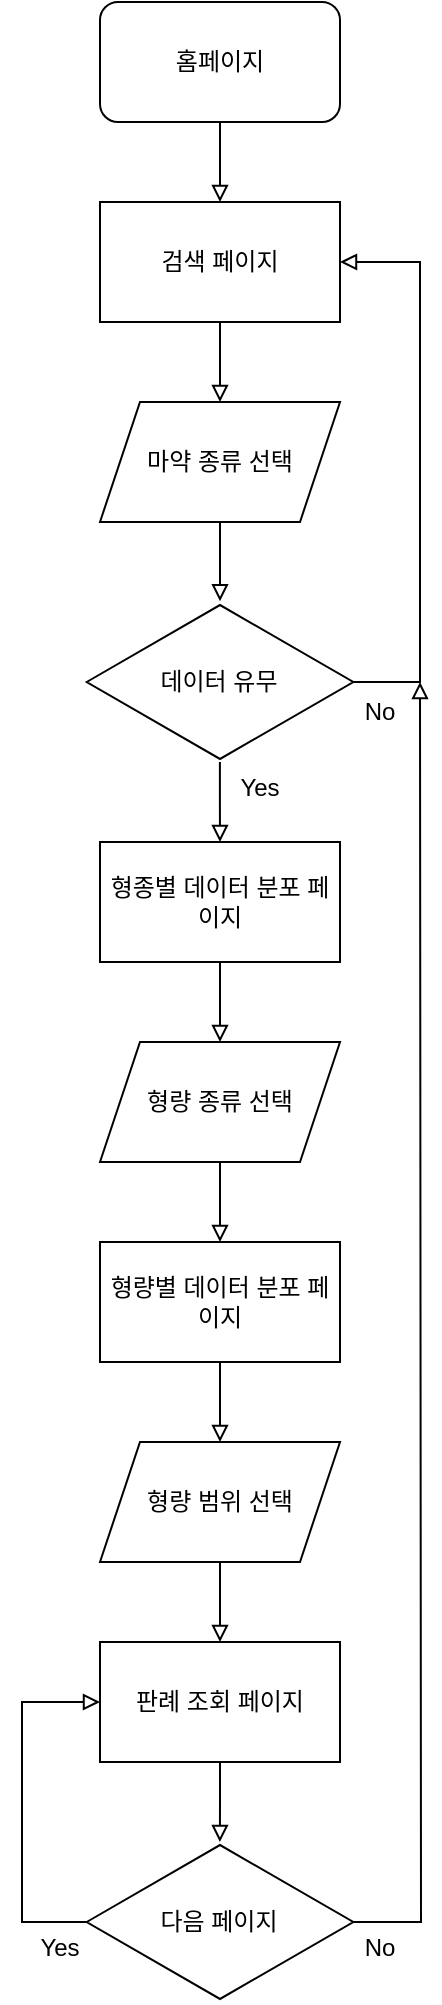 <mxfile version="21.6.6" type="device">
  <diagram id="C5RBs43oDa-KdzZeNtuy" name="Page-1">
    <mxGraphModel dx="678" dy="404" grid="1" gridSize="10" guides="1" tooltips="1" connect="1" arrows="1" fold="1" page="1" pageScale="1" pageWidth="827" pageHeight="1169" math="0" shadow="0">
      <root>
        <mxCell id="WIyWlLk6GJQsqaUBKTNV-0" />
        <mxCell id="WIyWlLk6GJQsqaUBKTNV-1" parent="WIyWlLk6GJQsqaUBKTNV-0" />
        <mxCell id="vW2kHyn6dd35HGm3GM-9-92" value="" style="edgeStyle=orthogonalEdgeStyle;rounded=0;orthogonalLoop=1;jettySize=auto;html=1;endArrow=block;endFill=0;" parent="WIyWlLk6GJQsqaUBKTNV-1" source="vW2kHyn6dd35HGm3GM-9-14" edge="1">
          <mxGeometry relative="1" as="geometry">
            <mxPoint x="220" y="240" as="targetPoint" />
          </mxGeometry>
        </mxCell>
        <mxCell id="vW2kHyn6dd35HGm3GM-9-14" value="검색 페이지" style="rounded=0;whiteSpace=wrap;html=1;" parent="WIyWlLk6GJQsqaUBKTNV-1" vertex="1">
          <mxGeometry x="160" y="140" width="120" height="60" as="geometry" />
        </mxCell>
        <mxCell id="vW2kHyn6dd35HGm3GM-9-91" value="" style="edgeStyle=orthogonalEdgeStyle;rounded=0;orthogonalLoop=1;jettySize=auto;html=1;endArrow=block;endFill=0;" parent="WIyWlLk6GJQsqaUBKTNV-1" source="vW2kHyn6dd35HGm3GM-9-20" target="vW2kHyn6dd35HGm3GM-9-14" edge="1">
          <mxGeometry relative="1" as="geometry" />
        </mxCell>
        <mxCell id="vW2kHyn6dd35HGm3GM-9-20" value="홈페이지" style="rounded=1;whiteSpace=wrap;html=1;" parent="WIyWlLk6GJQsqaUBKTNV-1" vertex="1">
          <mxGeometry x="160" y="40" width="120" height="60" as="geometry" />
        </mxCell>
        <mxCell id="vW2kHyn6dd35HGm3GM-9-94" value="" style="edgeStyle=orthogonalEdgeStyle;rounded=0;orthogonalLoop=1;jettySize=auto;html=1;endArrow=block;endFill=0;entryX=0.5;entryY=0;entryDx=0;entryDy=0;" parent="WIyWlLk6GJQsqaUBKTNV-1" source="vW2kHyn6dd35HGm3GM-9-36" edge="1" target="vW2kHyn6dd35HGm3GM-9-98">
          <mxGeometry relative="1" as="geometry">
            <mxPoint x="220" y="550" as="targetPoint" />
          </mxGeometry>
        </mxCell>
        <mxCell id="vW2kHyn6dd35HGm3GM-9-36" value="형종별 데이터 분포 페이지" style="rounded=0;whiteSpace=wrap;html=1;" parent="WIyWlLk6GJQsqaUBKTNV-1" vertex="1">
          <mxGeometry x="160" y="460" width="120" height="60" as="geometry" />
        </mxCell>
        <mxCell id="vW2kHyn6dd35HGm3GM-9-96" value="" style="edgeStyle=orthogonalEdgeStyle;rounded=0;orthogonalLoop=1;jettySize=auto;html=1;endArrow=block;endFill=0;entryX=0.5;entryY=0;entryDx=0;entryDy=0;" parent="WIyWlLk6GJQsqaUBKTNV-1" source="vW2kHyn6dd35HGm3GM-9-57" edge="1" target="vW2kHyn6dd35HGm3GM-9-100">
          <mxGeometry relative="1" as="geometry">
            <mxPoint x="220" y="750" as="targetPoint" />
          </mxGeometry>
        </mxCell>
        <mxCell id="vW2kHyn6dd35HGm3GM-9-57" value="형량별 데이터 분포 페이지" style="rounded=0;whiteSpace=wrap;html=1;" parent="WIyWlLk6GJQsqaUBKTNV-1" vertex="1">
          <mxGeometry x="160" y="660" width="120" height="60" as="geometry" />
        </mxCell>
        <mxCell id="j58Wr5U2b5GrT-kt08b2-14" value="" style="edgeStyle=orthogonalEdgeStyle;rounded=0;orthogonalLoop=1;jettySize=auto;html=1;endArrow=block;endFill=0;" edge="1" parent="WIyWlLk6GJQsqaUBKTNV-1" source="vW2kHyn6dd35HGm3GM-9-98" target="vW2kHyn6dd35HGm3GM-9-57">
          <mxGeometry relative="1" as="geometry" />
        </mxCell>
        <mxCell id="vW2kHyn6dd35HGm3GM-9-98" value="형량 종류 선택" style="shape=parallelogram;perimeter=parallelogramPerimeter;whiteSpace=wrap;html=1;fixedSize=1;" parent="WIyWlLk6GJQsqaUBKTNV-1" vertex="1">
          <mxGeometry x="160" y="560" width="120" height="60" as="geometry" />
        </mxCell>
        <mxCell id="j58Wr5U2b5GrT-kt08b2-38" value="" style="edgeStyle=orthogonalEdgeStyle;rounded=0;orthogonalLoop=1;jettySize=auto;html=1;endArrow=block;endFill=0;" edge="1" parent="WIyWlLk6GJQsqaUBKTNV-1" source="vW2kHyn6dd35HGm3GM-9-100" target="j58Wr5U2b5GrT-kt08b2-13">
          <mxGeometry relative="1" as="geometry" />
        </mxCell>
        <mxCell id="vW2kHyn6dd35HGm3GM-9-100" value="형량 범위 선택" style="shape=parallelogram;perimeter=parallelogramPerimeter;whiteSpace=wrap;html=1;fixedSize=1;" parent="WIyWlLk6GJQsqaUBKTNV-1" vertex="1">
          <mxGeometry x="160" y="760" width="120" height="60" as="geometry" />
        </mxCell>
        <mxCell id="j58Wr5U2b5GrT-kt08b2-36" value="" style="edgeStyle=orthogonalEdgeStyle;rounded=0;orthogonalLoop=1;jettySize=auto;html=1;endArrow=block;endFill=0;entryX=0.5;entryY=-0.005;entryDx=0;entryDy=0;entryPerimeter=0;" edge="1" parent="WIyWlLk6GJQsqaUBKTNV-1" source="vW2kHyn6dd35HGm3GM-9-105" target="j58Wr5U2b5GrT-kt08b2-34">
          <mxGeometry relative="1" as="geometry" />
        </mxCell>
        <mxCell id="vW2kHyn6dd35HGm3GM-9-105" value="마약 종류 선택" style="shape=parallelogram;perimeter=parallelogramPerimeter;whiteSpace=wrap;html=1;fixedSize=1;" parent="WIyWlLk6GJQsqaUBKTNV-1" vertex="1">
          <mxGeometry x="160" y="240" width="120" height="60" as="geometry" />
        </mxCell>
        <mxCell id="j58Wr5U2b5GrT-kt08b2-41" value="" style="edgeStyle=orthogonalEdgeStyle;rounded=0;orthogonalLoop=1;jettySize=auto;html=1;endArrow=block;endFill=0;" edge="1" parent="WIyWlLk6GJQsqaUBKTNV-1" source="j58Wr5U2b5GrT-kt08b2-13" target="j58Wr5U2b5GrT-kt08b2-40">
          <mxGeometry relative="1" as="geometry" />
        </mxCell>
        <mxCell id="j58Wr5U2b5GrT-kt08b2-13" value="판례 조회 페이지" style="rounded=0;whiteSpace=wrap;html=1;" vertex="1" parent="WIyWlLk6GJQsqaUBKTNV-1">
          <mxGeometry x="160" y="860" width="120" height="60" as="geometry" />
        </mxCell>
        <mxCell id="j58Wr5U2b5GrT-kt08b2-16" value="Yes" style="text;strokeColor=none;align=center;fillColor=none;html=1;verticalAlign=middle;whiteSpace=wrap;rounded=0;fontSize=12;" vertex="1" parent="WIyWlLk6GJQsqaUBKTNV-1">
          <mxGeometry x="210" y="420" width="60" height="25" as="geometry" />
        </mxCell>
        <mxCell id="j58Wr5U2b5GrT-kt08b2-17" value="No" style="text;strokeColor=none;align=center;fillColor=none;html=1;verticalAlign=middle;whiteSpace=wrap;rounded=0;" vertex="1" parent="WIyWlLk6GJQsqaUBKTNV-1">
          <mxGeometry x="270" y="380" width="60" height="30" as="geometry" />
        </mxCell>
        <mxCell id="j58Wr5U2b5GrT-kt08b2-37" value="" style="edgeStyle=orthogonalEdgeStyle;rounded=0;orthogonalLoop=1;jettySize=auto;html=1;endArrow=block;endFill=0;" edge="1" parent="WIyWlLk6GJQsqaUBKTNV-1" source="j58Wr5U2b5GrT-kt08b2-34" target="vW2kHyn6dd35HGm3GM-9-36">
          <mxGeometry relative="1" as="geometry" />
        </mxCell>
        <mxCell id="j58Wr5U2b5GrT-kt08b2-43" value="" style="edgeStyle=orthogonalEdgeStyle;rounded=0;orthogonalLoop=1;jettySize=auto;html=1;entryX=1;entryY=0.5;entryDx=0;entryDy=0;endArrow=block;endFill=0;" edge="1" parent="WIyWlLk6GJQsqaUBKTNV-1" source="j58Wr5U2b5GrT-kt08b2-34" target="vW2kHyn6dd35HGm3GM-9-14">
          <mxGeometry relative="1" as="geometry">
            <mxPoint x="330" y="160" as="targetPoint" />
            <Array as="points">
              <mxPoint x="320" y="380" />
              <mxPoint x="320" y="170" />
            </Array>
          </mxGeometry>
        </mxCell>
        <mxCell id="j58Wr5U2b5GrT-kt08b2-34" value="데이터 유무" style="html=1;whiteSpace=wrap;aspect=fixed;shape=isoRectangle;" vertex="1" parent="WIyWlLk6GJQsqaUBKTNV-1">
          <mxGeometry x="153.34" y="340" width="133.33" height="80" as="geometry" />
        </mxCell>
        <mxCell id="j58Wr5U2b5GrT-kt08b2-46" value="" style="edgeStyle=orthogonalEdgeStyle;rounded=0;orthogonalLoop=1;jettySize=auto;html=1;entryX=0;entryY=0.5;entryDx=0;entryDy=0;endArrow=block;endFill=0;" edge="1" parent="WIyWlLk6GJQsqaUBKTNV-1" source="j58Wr5U2b5GrT-kt08b2-40" target="j58Wr5U2b5GrT-kt08b2-13">
          <mxGeometry relative="1" as="geometry">
            <mxPoint x="120" y="850" as="targetPoint" />
            <Array as="points">
              <mxPoint x="121" y="1000" />
              <mxPoint x="121" y="890" />
            </Array>
          </mxGeometry>
        </mxCell>
        <mxCell id="j58Wr5U2b5GrT-kt08b2-49" value="" style="edgeStyle=orthogonalEdgeStyle;rounded=0;orthogonalLoop=1;jettySize=auto;html=1;endArrow=block;endFill=0;" edge="1" parent="WIyWlLk6GJQsqaUBKTNV-1" source="j58Wr5U2b5GrT-kt08b2-40">
          <mxGeometry relative="1" as="geometry">
            <mxPoint x="320" y="380" as="targetPoint" />
          </mxGeometry>
        </mxCell>
        <mxCell id="j58Wr5U2b5GrT-kt08b2-40" value="다음 페이지" style="html=1;whiteSpace=wrap;aspect=fixed;shape=isoRectangle;" vertex="1" parent="WIyWlLk6GJQsqaUBKTNV-1">
          <mxGeometry x="153.34" y="960" width="133.33" height="80" as="geometry" />
        </mxCell>
        <mxCell id="j58Wr5U2b5GrT-kt08b2-47" value="Yes" style="text;strokeColor=none;align=center;fillColor=none;html=1;verticalAlign=middle;whiteSpace=wrap;rounded=0;fontSize=12;" vertex="1" parent="WIyWlLk6GJQsqaUBKTNV-1">
          <mxGeometry x="110" y="1000" width="60" height="25" as="geometry" />
        </mxCell>
        <mxCell id="j58Wr5U2b5GrT-kt08b2-50" value="No" style="text;strokeColor=none;align=center;fillColor=none;html=1;verticalAlign=middle;whiteSpace=wrap;rounded=0;" vertex="1" parent="WIyWlLk6GJQsqaUBKTNV-1">
          <mxGeometry x="270" y="997.5" width="60" height="30" as="geometry" />
        </mxCell>
      </root>
    </mxGraphModel>
  </diagram>
</mxfile>
